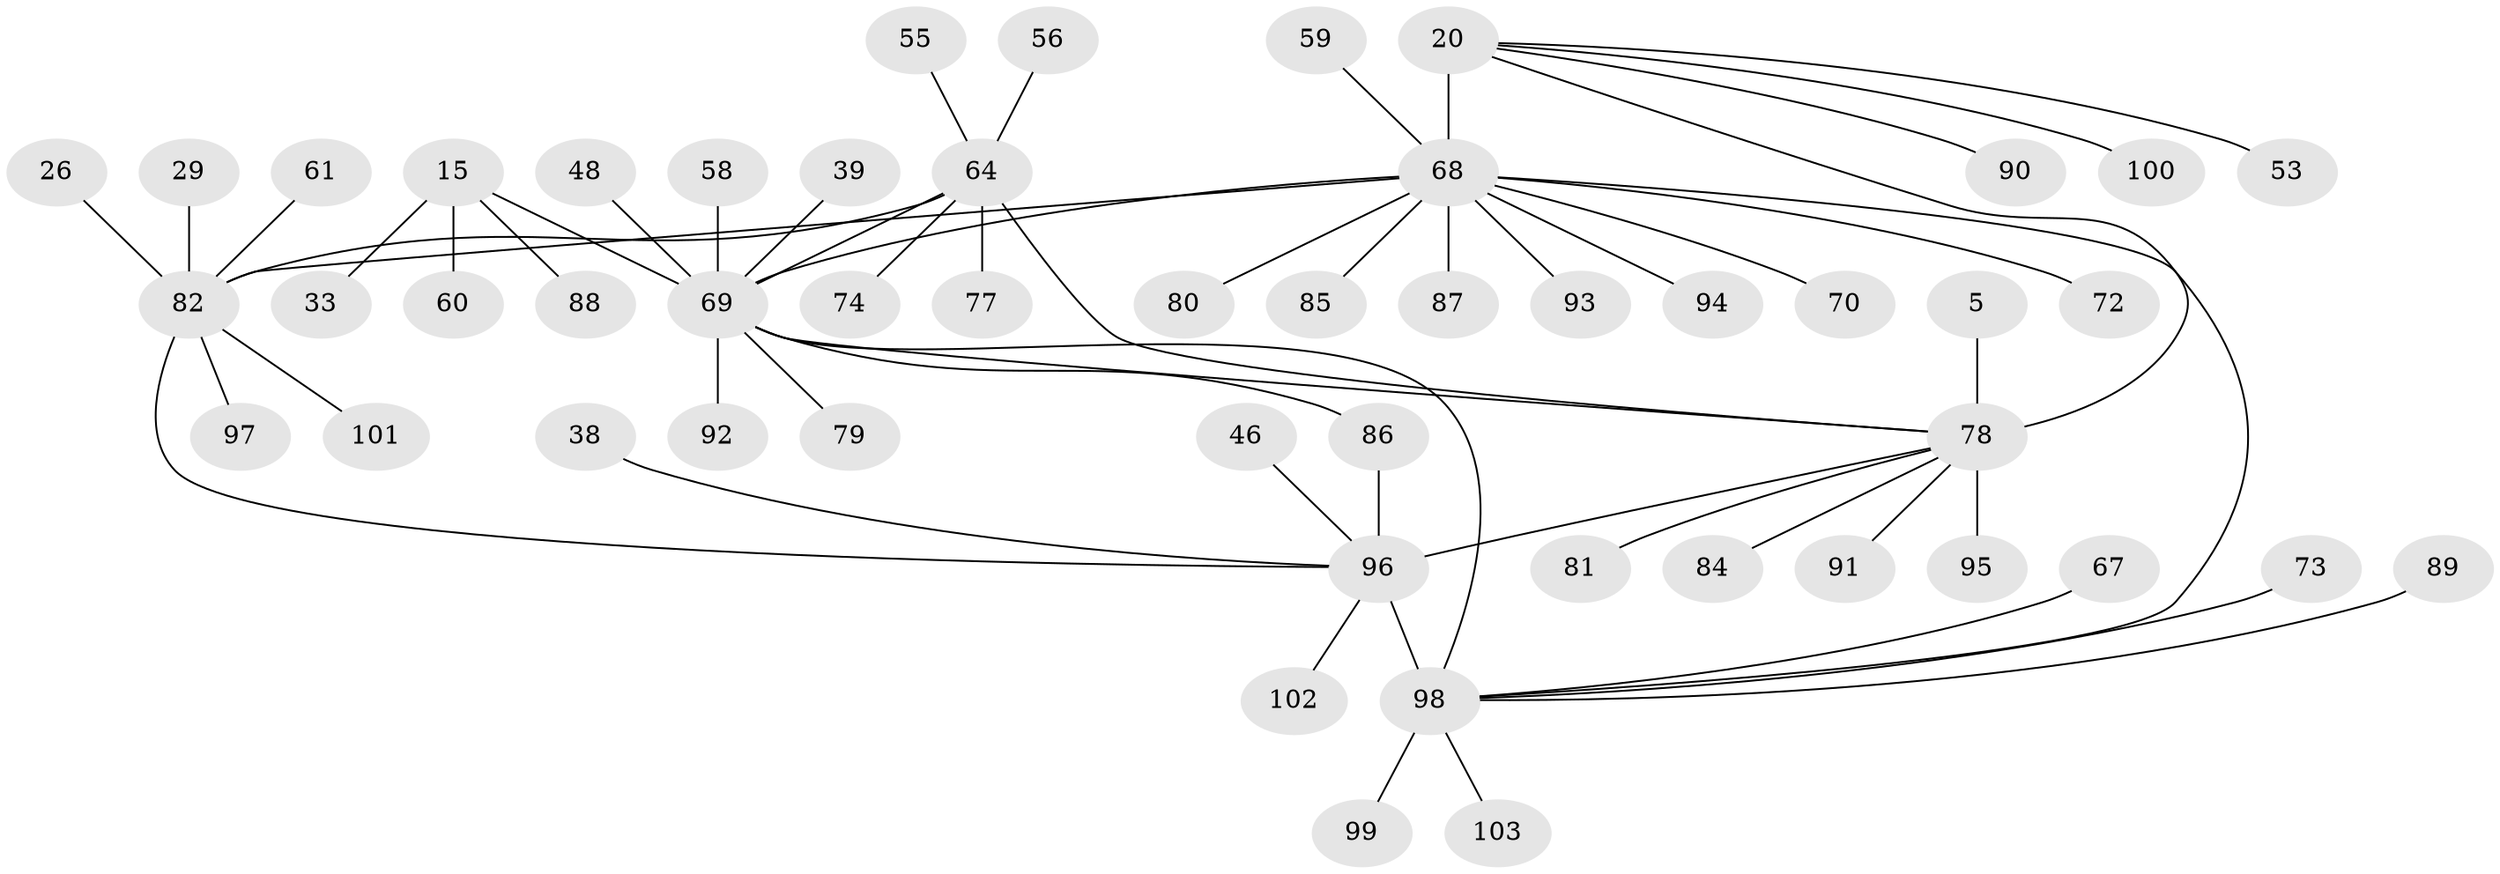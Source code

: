 // original degree distribution, {4: 0.038834951456310676, 10: 0.019417475728155338, 9: 0.04854368932038835, 7: 0.019417475728155338, 8: 0.06796116504854369, 6: 0.02912621359223301, 5: 0.019417475728155338, 13: 0.009708737864077669, 1: 0.5631067961165048, 3: 0.038834951456310676, 2: 0.14563106796116504}
// Generated by graph-tools (version 1.1) at 2025/55/03/09/25 04:55:49]
// undirected, 51 vertices, 57 edges
graph export_dot {
graph [start="1"]
  node [color=gray90,style=filled];
  5 [super="+1"];
  15 [super="+12"];
  20 [super="+19"];
  26;
  29;
  33;
  38;
  39;
  46;
  48;
  53;
  55;
  56;
  58;
  59;
  60 [super="+42"];
  61;
  64 [super="+24+43"];
  67;
  68 [super="+40+18+52"];
  69 [super="+14"];
  70;
  72;
  73 [super="+41"];
  74;
  77;
  78 [super="+50+66+4+28+35+49+62+76"];
  79;
  80;
  81;
  82 [super="+71+22+25"];
  84;
  85;
  86 [super="+63"];
  87;
  88;
  89 [super="+32"];
  90;
  91;
  92;
  93;
  94;
  95 [super="+83"];
  96 [super="+10"];
  97;
  98 [super="+65"];
  99;
  100;
  101;
  102;
  103;
  5 -- 78 [weight=6];
  15 -- 33;
  15 -- 88;
  15 -- 60;
  15 -- 69 [weight=6];
  20 -- 90;
  20 -- 100;
  20 -- 53;
  20 -- 78;
  20 -- 68 [weight=6];
  26 -- 82;
  29 -- 82;
  38 -- 96;
  39 -- 69;
  46 -- 96;
  48 -- 69;
  55 -- 64;
  56 -- 64;
  58 -- 69;
  59 -- 68;
  61 -- 82;
  64 -- 69;
  64 -- 74;
  64 -- 77;
  64 -- 78;
  64 -- 82 [weight=7];
  67 -- 98;
  68 -- 82 [weight=4];
  68 -- 69 [weight=3];
  68 -- 72;
  68 -- 80;
  68 -- 85;
  68 -- 87;
  68 -- 70;
  68 -- 94;
  68 -- 93;
  68 -- 98;
  69 -- 78 [weight=2];
  69 -- 79;
  69 -- 86;
  69 -- 92;
  69 -- 98;
  73 -- 98;
  78 -- 81;
  78 -- 84;
  78 -- 91;
  78 -- 95;
  78 -- 96;
  82 -- 97;
  82 -- 101;
  82 -- 96;
  86 -- 96;
  89 -- 98;
  96 -- 98 [weight=6];
  96 -- 102;
  98 -- 99;
  98 -- 103;
}
